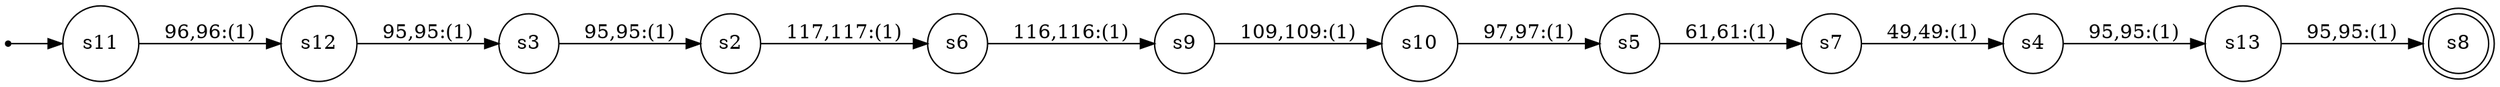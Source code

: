 
      digraph G {
        rankdir=LR;
        init [shape=point];
        node [shape = doublecircle];
        s8
        node [shape = circle];
        init -> s11;
        s13 -> s8 [label = "95,95:(1)"]
        s12 -> s3 [label = "95,95:(1)"]
        s11 -> s12 [label = "96,96:(1)"]
        s10 -> s5 [label = "97,97:(1)"]
        s9 -> s10 [label = "109,109:(1)"]
        s7 -> s4 [label = "49,49:(1)"]
        s6 -> s9 [label = "116,116:(1)"]
        s5 -> s7 [label = "61,61:(1)"]
        s4 -> s13 [label = "95,95:(1)"]
        s3 -> s2 [label = "95,95:(1)"]
        s2 -> s6 [label = "117,117:(1)"]}